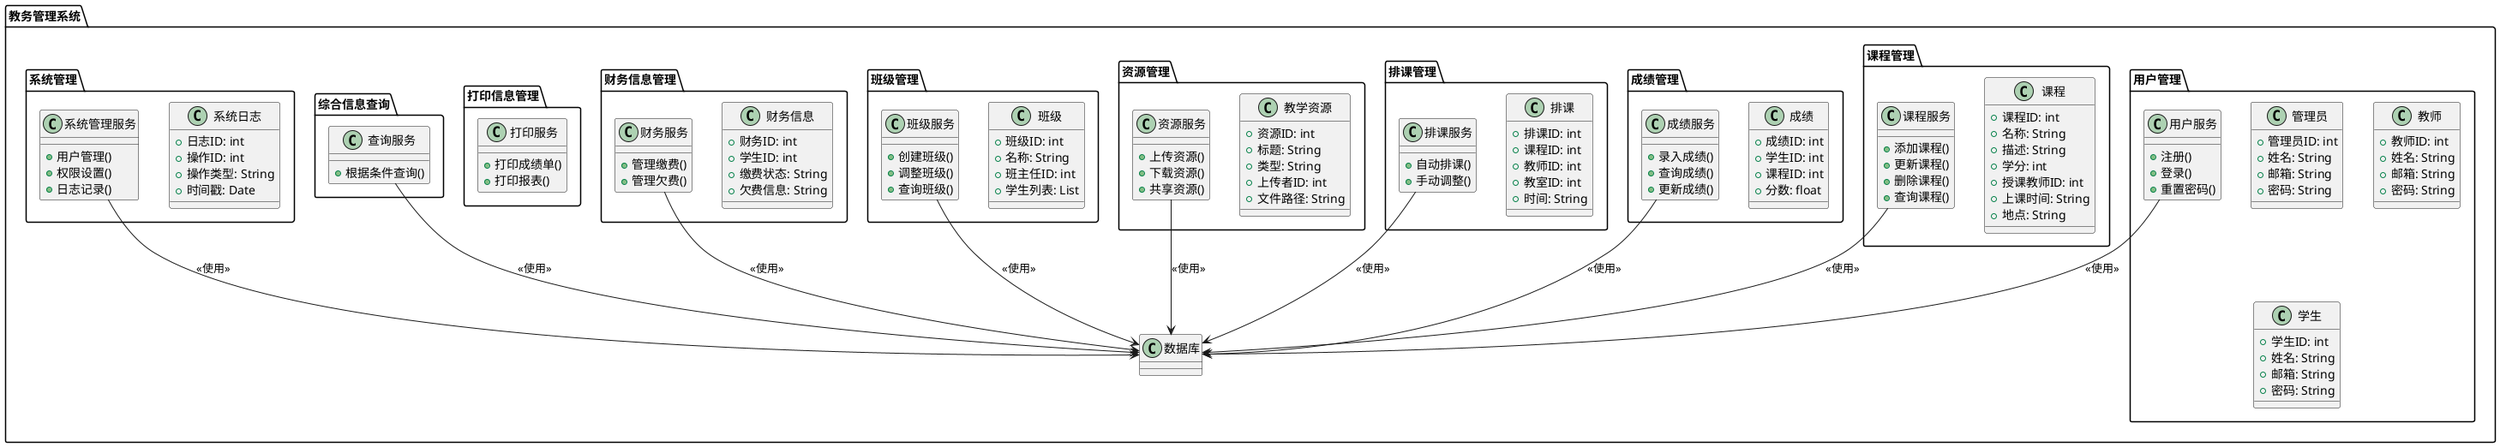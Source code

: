 @startuml

package "教务管理系统" {

    package "用户管理" {
        class 管理员 {
            +管理员ID: int
            +姓名: String
            +邮箱: String
            +密码: String
        }
        class 教师 {
            +教师ID: int
            +姓名: String
            +邮箱: String
            +密码: String
        }
        class 学生 {
            +学生ID: int
            +姓名: String
            +邮箱: String
            +密码: String
        }
        class 用户服务 {
            +注册()
            +登录()
            +重置密码()
        }
    }

    package "课程管理" {
        class 课程 {
            +课程ID: int
            +名称: String
            +描述: String
            +学分: int
            +授课教师ID: int
            +上课时间: String
            +地点: String
        }
        class 课程服务 {
            +添加课程()
            +更新课程()
            +删除课程()
            +查询课程()
        }
    }

    package "成绩管理" {
        class 成绩 {
            +成绩ID: int
            +学生ID: int
            +课程ID: int
            +分数: float
        }
        class 成绩服务 {
            +录入成绩()
            +查询成绩()
            +更新成绩()
        }
    }

    package "排课管理" {
        class 排课 {
            +排课ID: int
            +课程ID: int
            +教师ID: int
            +教室ID: int
            +时间: String
        }
        class 排课服务 {
            +自动排课()
            +手动调整()
        }
    }

    package "资源管理" {
        class 教学资源 {
            +资源ID: int
            +标题: String
            +类型: String
            +上传者ID: int
            +文件路径: String
        }
        class 资源服务 {
            +上传资源()
            +下载资源()
            +共享资源()
        }
    }

    package "班级管理" {
        class 班级 {
            +班级ID: int
            +名称: String
            +班主任ID: int
            +学生列表: List
        }
        class 班级服务 {
            +创建班级()
            +调整班级()
            +查询班级()
        }
    }

    package "财务信息管理" {
        class 财务信息 {
            +财务ID: int
            +学生ID: int
            +缴费状态: String
            +欠费信息: String
        }
        class 财务服务 {
            +管理缴费()
            +管理欠费()
        }
    }

    package "打印信息管理" {
        class 打印服务 {
            +打印成绩单()
            +打印报表()
        }
    }

    package "综合信息查询" {
        class 查询服务 {
            +根据条件查询()
        }
    }

    package "系统管理" {
        class 系统日志 {
            +日志ID: int
            +操作ID: int
            +操作类型: String
            +时间戳: Date
        }
        class 系统管理服务 {
            +用户管理()
            +权限设置()
            +日志记录()
        }
    }

    用户服务 --> 数据库 : <<使用>>
    课程服务 --> 数据库 : <<使用>>
    成绩服务 --> 数据库 : <<使用>>
    排课服务 --> 数据库 : <<使用>>
    资源服务 --> 数据库 : <<使用>>
    班级服务 --> 数据库 : <<使用>>
    财务服务 --> 数据库 : <<使用>>
    查询服务 --> 数据库 : <<使用>>
    系统管理服务 --> 数据库 : <<使用>>

}

@enduml
